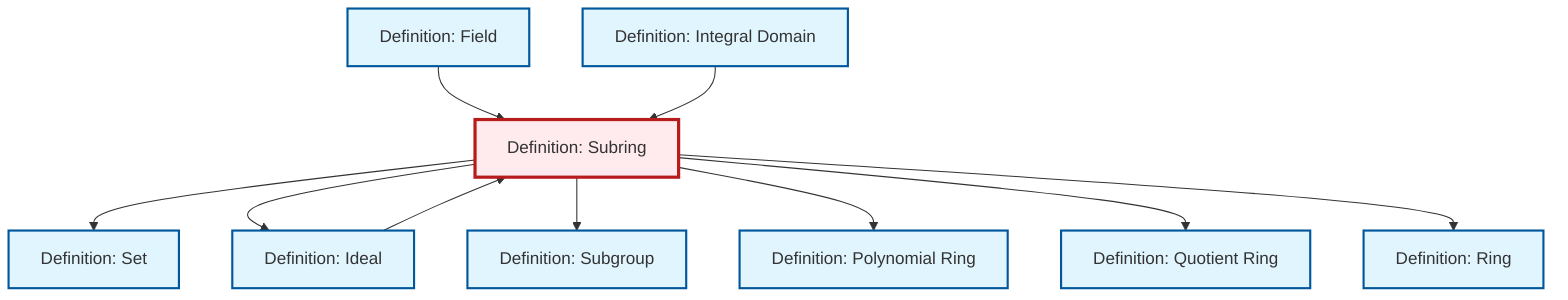 graph TD
    classDef definition fill:#e1f5fe,stroke:#01579b,stroke-width:2px
    classDef theorem fill:#f3e5f5,stroke:#4a148c,stroke-width:2px
    classDef axiom fill:#fff3e0,stroke:#e65100,stroke-width:2px
    classDef example fill:#e8f5e9,stroke:#1b5e20,stroke-width:2px
    classDef current fill:#ffebee,stroke:#b71c1c,stroke-width:3px
    def-set["Definition: Set"]:::definition
    def-subring["Definition: Subring"]:::definition
    def-ring["Definition: Ring"]:::definition
    def-polynomial-ring["Definition: Polynomial Ring"]:::definition
    def-subgroup["Definition: Subgroup"]:::definition
    def-field["Definition: Field"]:::definition
    def-ideal["Definition: Ideal"]:::definition
    def-integral-domain["Definition: Integral Domain"]:::definition
    def-quotient-ring["Definition: Quotient Ring"]:::definition
    def-subring --> def-set
    def-subring --> def-ideal
    def-subring --> def-subgroup
    def-ideal --> def-subring
    def-subring --> def-polynomial-ring
    def-field --> def-subring
    def-subring --> def-quotient-ring
    def-integral-domain --> def-subring
    def-subring --> def-ring
    class def-subring current